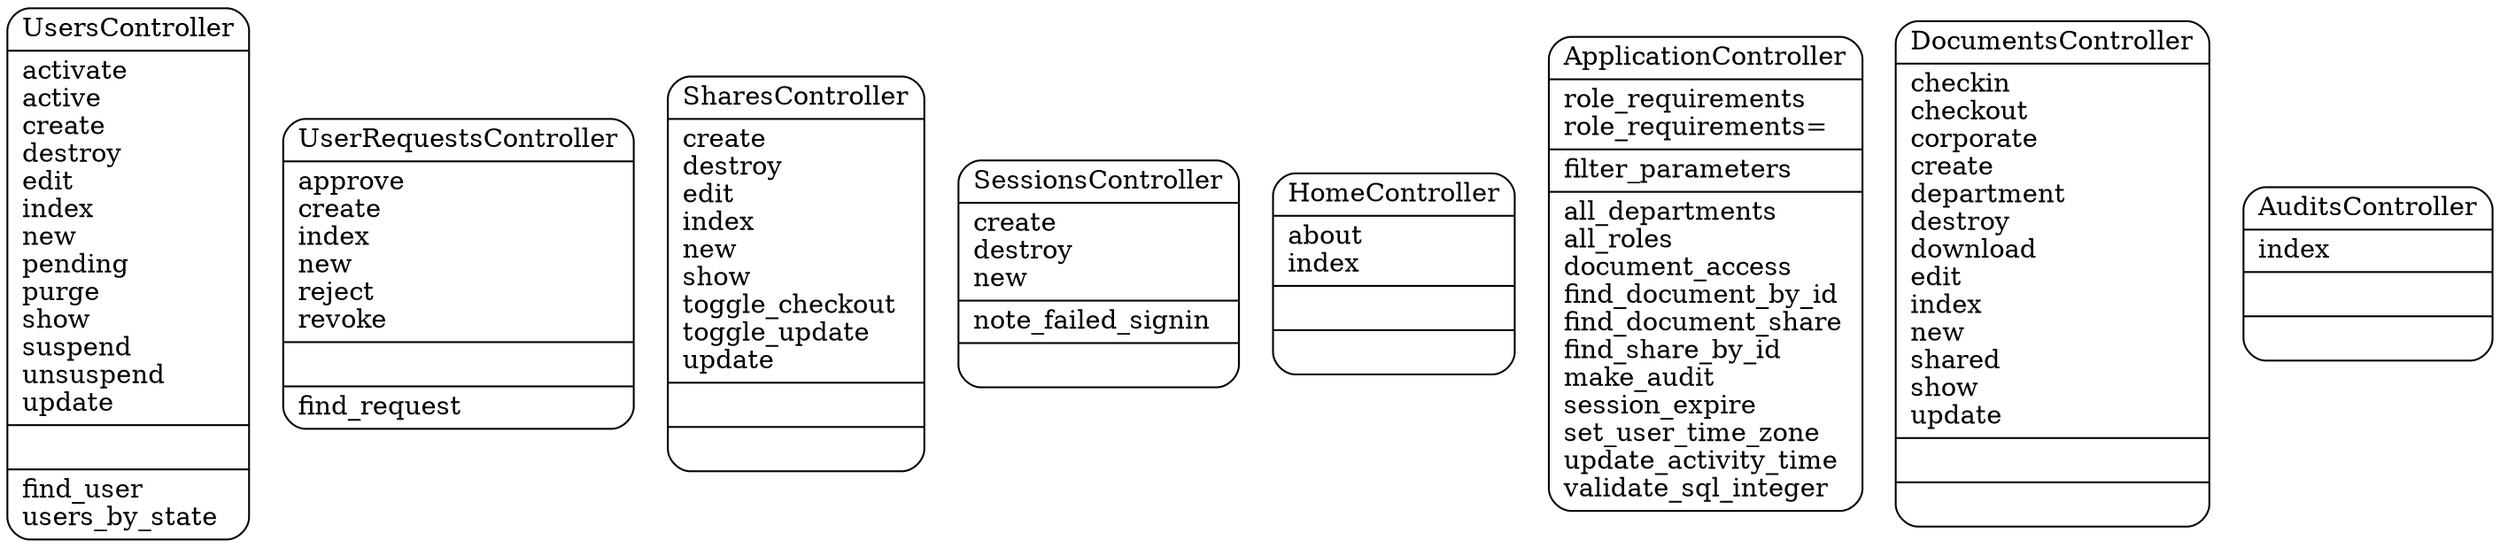 digraph controllers_diagram {
	graph[overlap=false, splines=true]
	"UsersController" [shape=Mrecord, label="{UsersController|activate\lactive\lcreate\ldestroy\ledit\lindex\lnew\lpending\lpurge\lshow\lsuspend\lunsuspend\lupdate\l|\l|find_user\lusers_by_state\l}"]
	"UserRequestsController" [shape=Mrecord, label="{UserRequestsController|approve\lcreate\lindex\lnew\lreject\lrevoke\l|\l|find_request\l}"]
	"SharesController" [shape=Mrecord, label="{SharesController|create\ldestroy\ledit\lindex\lnew\lshow\ltoggle_checkout\ltoggle_update\lupdate\l|\l|\l}"]
	"SessionsController" [shape=Mrecord, label="{SessionsController|create\ldestroy\lnew\l|note_failed_signin\l|\l}"]
	"HomeController" [shape=Mrecord, label="{HomeController|about\lindex\l|\l|\l}"]
	"ApplicationController" [shape=Mrecord, label="{ApplicationController|role_requirements\lrole_requirements=\l|filter_parameters\l|all_departments\lall_roles\ldocument_access\lfind_document_by_id\lfind_document_share\lfind_share_by_id\lmake_audit\lsession_expire\lset_user_time_zone\lupdate_activity_time\lvalidate_sql_integer\l}"]
	"DocumentsController" [shape=Mrecord, label="{DocumentsController|checkin\lcheckout\lcorporate\lcreate\ldepartment\ldestroy\ldownload\ledit\lindex\lnew\lshared\lshow\lupdate\l|\l|\l}"]
	"AuditsController" [shape=Mrecord, label="{AuditsController|index\l|\l|\l}"]
	"ApplicationController" [shape=Mrecord, label="{ApplicationController|role_requirements\lrole_requirements=\l|filter_parameters\l|all_departments\lall_roles\ldocument_access\lfind_document_by_id\lfind_document_share\lfind_share_by_id\lmake_audit\lsession_expire\lset_user_time_zone\lupdate_activity_time\lvalidate_sql_integer\l}"]
}
